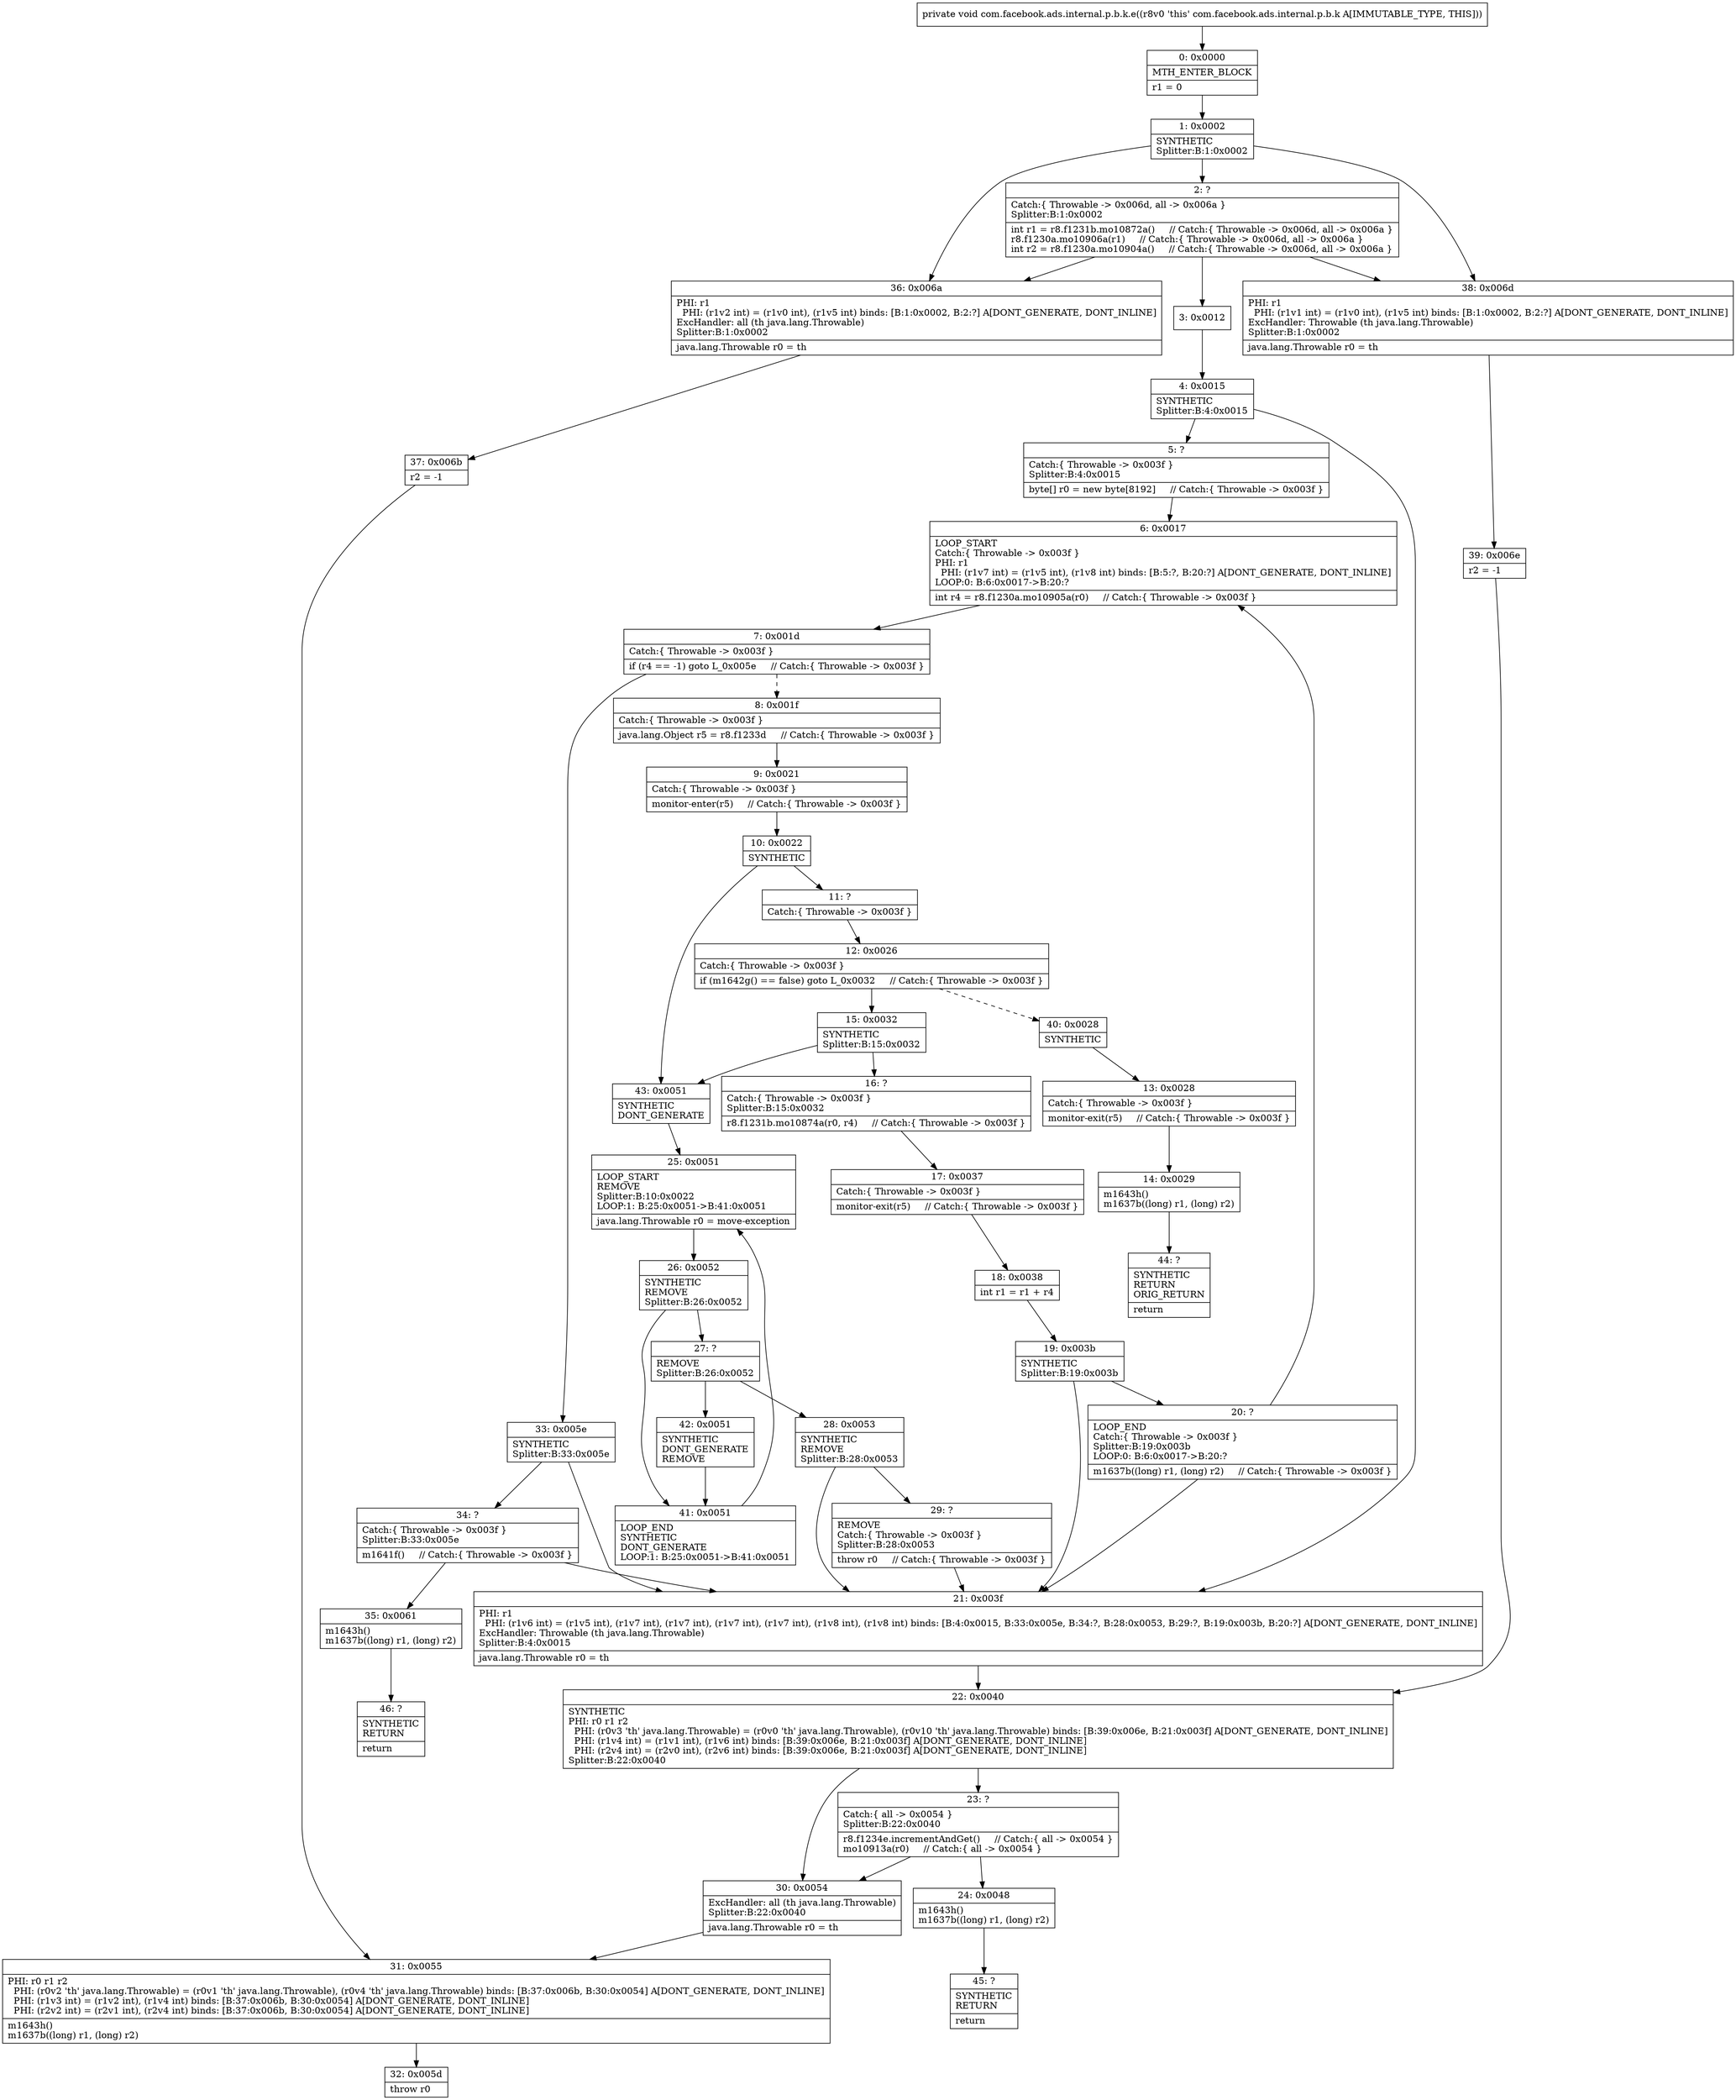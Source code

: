 digraph "CFG forcom.facebook.ads.internal.p.b.k.e()V" {
Node_0 [shape=record,label="{0\:\ 0x0000|MTH_ENTER_BLOCK\l|r1 = 0\l}"];
Node_1 [shape=record,label="{1\:\ 0x0002|SYNTHETIC\lSplitter:B:1:0x0002\l}"];
Node_2 [shape=record,label="{2\:\ ?|Catch:\{ Throwable \-\> 0x006d, all \-\> 0x006a \}\lSplitter:B:1:0x0002\l|int r1 = r8.f1231b.mo10872a()     \/\/ Catch:\{ Throwable \-\> 0x006d, all \-\> 0x006a \}\lr8.f1230a.mo10906a(r1)     \/\/ Catch:\{ Throwable \-\> 0x006d, all \-\> 0x006a \}\lint r2 = r8.f1230a.mo10904a()     \/\/ Catch:\{ Throwable \-\> 0x006d, all \-\> 0x006a \}\l}"];
Node_3 [shape=record,label="{3\:\ 0x0012}"];
Node_4 [shape=record,label="{4\:\ 0x0015|SYNTHETIC\lSplitter:B:4:0x0015\l}"];
Node_5 [shape=record,label="{5\:\ ?|Catch:\{ Throwable \-\> 0x003f \}\lSplitter:B:4:0x0015\l|byte[] r0 = new byte[8192]     \/\/ Catch:\{ Throwable \-\> 0x003f \}\l}"];
Node_6 [shape=record,label="{6\:\ 0x0017|LOOP_START\lCatch:\{ Throwable \-\> 0x003f \}\lPHI: r1 \l  PHI: (r1v7 int) = (r1v5 int), (r1v8 int) binds: [B:5:?, B:20:?] A[DONT_GENERATE, DONT_INLINE]\lLOOP:0: B:6:0x0017\-\>B:20:?\l|int r4 = r8.f1230a.mo10905a(r0)     \/\/ Catch:\{ Throwable \-\> 0x003f \}\l}"];
Node_7 [shape=record,label="{7\:\ 0x001d|Catch:\{ Throwable \-\> 0x003f \}\l|if (r4 == \-1) goto L_0x005e     \/\/ Catch:\{ Throwable \-\> 0x003f \}\l}"];
Node_8 [shape=record,label="{8\:\ 0x001f|Catch:\{ Throwable \-\> 0x003f \}\l|java.lang.Object r5 = r8.f1233d     \/\/ Catch:\{ Throwable \-\> 0x003f \}\l}"];
Node_9 [shape=record,label="{9\:\ 0x0021|Catch:\{ Throwable \-\> 0x003f \}\l|monitor\-enter(r5)     \/\/ Catch:\{ Throwable \-\> 0x003f \}\l}"];
Node_10 [shape=record,label="{10\:\ 0x0022|SYNTHETIC\l}"];
Node_11 [shape=record,label="{11\:\ ?|Catch:\{ Throwable \-\> 0x003f \}\l}"];
Node_12 [shape=record,label="{12\:\ 0x0026|Catch:\{ Throwable \-\> 0x003f \}\l|if (m1642g() == false) goto L_0x0032     \/\/ Catch:\{ Throwable \-\> 0x003f \}\l}"];
Node_13 [shape=record,label="{13\:\ 0x0028|Catch:\{ Throwable \-\> 0x003f \}\l|monitor\-exit(r5)     \/\/ Catch:\{ Throwable \-\> 0x003f \}\l}"];
Node_14 [shape=record,label="{14\:\ 0x0029|m1643h()\lm1637b((long) r1, (long) r2)\l}"];
Node_15 [shape=record,label="{15\:\ 0x0032|SYNTHETIC\lSplitter:B:15:0x0032\l}"];
Node_16 [shape=record,label="{16\:\ ?|Catch:\{ Throwable \-\> 0x003f \}\lSplitter:B:15:0x0032\l|r8.f1231b.mo10874a(r0, r4)     \/\/ Catch:\{ Throwable \-\> 0x003f \}\l}"];
Node_17 [shape=record,label="{17\:\ 0x0037|Catch:\{ Throwable \-\> 0x003f \}\l|monitor\-exit(r5)     \/\/ Catch:\{ Throwable \-\> 0x003f \}\l}"];
Node_18 [shape=record,label="{18\:\ 0x0038|int r1 = r1 + r4\l}"];
Node_19 [shape=record,label="{19\:\ 0x003b|SYNTHETIC\lSplitter:B:19:0x003b\l}"];
Node_20 [shape=record,label="{20\:\ ?|LOOP_END\lCatch:\{ Throwable \-\> 0x003f \}\lSplitter:B:19:0x003b\lLOOP:0: B:6:0x0017\-\>B:20:?\l|m1637b((long) r1, (long) r2)     \/\/ Catch:\{ Throwable \-\> 0x003f \}\l}"];
Node_21 [shape=record,label="{21\:\ 0x003f|PHI: r1 \l  PHI: (r1v6 int) = (r1v5 int), (r1v7 int), (r1v7 int), (r1v7 int), (r1v7 int), (r1v8 int), (r1v8 int) binds: [B:4:0x0015, B:33:0x005e, B:34:?, B:28:0x0053, B:29:?, B:19:0x003b, B:20:?] A[DONT_GENERATE, DONT_INLINE]\lExcHandler: Throwable (th java.lang.Throwable)\lSplitter:B:4:0x0015\l|java.lang.Throwable r0 = th\l}"];
Node_22 [shape=record,label="{22\:\ 0x0040|SYNTHETIC\lPHI: r0 r1 r2 \l  PHI: (r0v3 'th' java.lang.Throwable) = (r0v0 'th' java.lang.Throwable), (r0v10 'th' java.lang.Throwable) binds: [B:39:0x006e, B:21:0x003f] A[DONT_GENERATE, DONT_INLINE]\l  PHI: (r1v4 int) = (r1v1 int), (r1v6 int) binds: [B:39:0x006e, B:21:0x003f] A[DONT_GENERATE, DONT_INLINE]\l  PHI: (r2v4 int) = (r2v0 int), (r2v6 int) binds: [B:39:0x006e, B:21:0x003f] A[DONT_GENERATE, DONT_INLINE]\lSplitter:B:22:0x0040\l}"];
Node_23 [shape=record,label="{23\:\ ?|Catch:\{ all \-\> 0x0054 \}\lSplitter:B:22:0x0040\l|r8.f1234e.incrementAndGet()     \/\/ Catch:\{ all \-\> 0x0054 \}\lmo10913a(r0)     \/\/ Catch:\{ all \-\> 0x0054 \}\l}"];
Node_24 [shape=record,label="{24\:\ 0x0048|m1643h()\lm1637b((long) r1, (long) r2)\l}"];
Node_25 [shape=record,label="{25\:\ 0x0051|LOOP_START\lREMOVE\lSplitter:B:10:0x0022\lLOOP:1: B:25:0x0051\-\>B:41:0x0051\l|java.lang.Throwable r0 = move\-exception\l}"];
Node_26 [shape=record,label="{26\:\ 0x0052|SYNTHETIC\lREMOVE\lSplitter:B:26:0x0052\l}"];
Node_27 [shape=record,label="{27\:\ ?|REMOVE\lSplitter:B:26:0x0052\l}"];
Node_28 [shape=record,label="{28\:\ 0x0053|SYNTHETIC\lREMOVE\lSplitter:B:28:0x0053\l}"];
Node_29 [shape=record,label="{29\:\ ?|REMOVE\lCatch:\{ Throwable \-\> 0x003f \}\lSplitter:B:28:0x0053\l|throw r0     \/\/ Catch:\{ Throwable \-\> 0x003f \}\l}"];
Node_30 [shape=record,label="{30\:\ 0x0054|ExcHandler: all (th java.lang.Throwable)\lSplitter:B:22:0x0040\l|java.lang.Throwable r0 = th\l}"];
Node_31 [shape=record,label="{31\:\ 0x0055|PHI: r0 r1 r2 \l  PHI: (r0v2 'th' java.lang.Throwable) = (r0v1 'th' java.lang.Throwable), (r0v4 'th' java.lang.Throwable) binds: [B:37:0x006b, B:30:0x0054] A[DONT_GENERATE, DONT_INLINE]\l  PHI: (r1v3 int) = (r1v2 int), (r1v4 int) binds: [B:37:0x006b, B:30:0x0054] A[DONT_GENERATE, DONT_INLINE]\l  PHI: (r2v2 int) = (r2v1 int), (r2v4 int) binds: [B:37:0x006b, B:30:0x0054] A[DONT_GENERATE, DONT_INLINE]\l|m1643h()\lm1637b((long) r1, (long) r2)\l}"];
Node_32 [shape=record,label="{32\:\ 0x005d|throw r0\l}"];
Node_33 [shape=record,label="{33\:\ 0x005e|SYNTHETIC\lSplitter:B:33:0x005e\l}"];
Node_34 [shape=record,label="{34\:\ ?|Catch:\{ Throwable \-\> 0x003f \}\lSplitter:B:33:0x005e\l|m1641f()     \/\/ Catch:\{ Throwable \-\> 0x003f \}\l}"];
Node_35 [shape=record,label="{35\:\ 0x0061|m1643h()\lm1637b((long) r1, (long) r2)\l}"];
Node_36 [shape=record,label="{36\:\ 0x006a|PHI: r1 \l  PHI: (r1v2 int) = (r1v0 int), (r1v5 int) binds: [B:1:0x0002, B:2:?] A[DONT_GENERATE, DONT_INLINE]\lExcHandler: all (th java.lang.Throwable)\lSplitter:B:1:0x0002\l|java.lang.Throwable r0 = th\l}"];
Node_37 [shape=record,label="{37\:\ 0x006b|r2 = \-1\l}"];
Node_38 [shape=record,label="{38\:\ 0x006d|PHI: r1 \l  PHI: (r1v1 int) = (r1v0 int), (r1v5 int) binds: [B:1:0x0002, B:2:?] A[DONT_GENERATE, DONT_INLINE]\lExcHandler: Throwable (th java.lang.Throwable)\lSplitter:B:1:0x0002\l|java.lang.Throwable r0 = th\l}"];
Node_39 [shape=record,label="{39\:\ 0x006e|r2 = \-1\l}"];
Node_40 [shape=record,label="{40\:\ 0x0028|SYNTHETIC\l}"];
Node_41 [shape=record,label="{41\:\ 0x0051|LOOP_END\lSYNTHETIC\lDONT_GENERATE\lLOOP:1: B:25:0x0051\-\>B:41:0x0051\l}"];
Node_42 [shape=record,label="{42\:\ 0x0051|SYNTHETIC\lDONT_GENERATE\lREMOVE\l}"];
Node_43 [shape=record,label="{43\:\ 0x0051|SYNTHETIC\lDONT_GENERATE\l}"];
Node_44 [shape=record,label="{44\:\ ?|SYNTHETIC\lRETURN\lORIG_RETURN\l|return\l}"];
Node_45 [shape=record,label="{45\:\ ?|SYNTHETIC\lRETURN\l|return\l}"];
Node_46 [shape=record,label="{46\:\ ?|SYNTHETIC\lRETURN\l|return\l}"];
MethodNode[shape=record,label="{private void com.facebook.ads.internal.p.b.k.e((r8v0 'this' com.facebook.ads.internal.p.b.k A[IMMUTABLE_TYPE, THIS])) }"];
MethodNode -> Node_0;
Node_0 -> Node_1;
Node_1 -> Node_2;
Node_1 -> Node_38;
Node_1 -> Node_36;
Node_2 -> Node_3;
Node_2 -> Node_38;
Node_2 -> Node_36;
Node_3 -> Node_4;
Node_4 -> Node_5;
Node_4 -> Node_21;
Node_5 -> Node_6;
Node_6 -> Node_7;
Node_7 -> Node_8[style=dashed];
Node_7 -> Node_33;
Node_8 -> Node_9;
Node_9 -> Node_10;
Node_10 -> Node_11;
Node_10 -> Node_43;
Node_11 -> Node_12;
Node_12 -> Node_15;
Node_12 -> Node_40[style=dashed];
Node_13 -> Node_14;
Node_14 -> Node_44;
Node_15 -> Node_16;
Node_15 -> Node_43;
Node_16 -> Node_17;
Node_17 -> Node_18;
Node_18 -> Node_19;
Node_19 -> Node_20;
Node_19 -> Node_21;
Node_20 -> Node_21;
Node_20 -> Node_6;
Node_21 -> Node_22;
Node_22 -> Node_23;
Node_22 -> Node_30;
Node_23 -> Node_24;
Node_23 -> Node_30;
Node_24 -> Node_45;
Node_25 -> Node_26;
Node_26 -> Node_27;
Node_26 -> Node_41;
Node_27 -> Node_28;
Node_27 -> Node_42;
Node_28 -> Node_29;
Node_28 -> Node_21;
Node_29 -> Node_21;
Node_30 -> Node_31;
Node_31 -> Node_32;
Node_33 -> Node_34;
Node_33 -> Node_21;
Node_34 -> Node_35;
Node_34 -> Node_21;
Node_35 -> Node_46;
Node_36 -> Node_37;
Node_37 -> Node_31;
Node_38 -> Node_39;
Node_39 -> Node_22;
Node_40 -> Node_13;
Node_41 -> Node_25;
Node_42 -> Node_41;
Node_43 -> Node_25;
}

